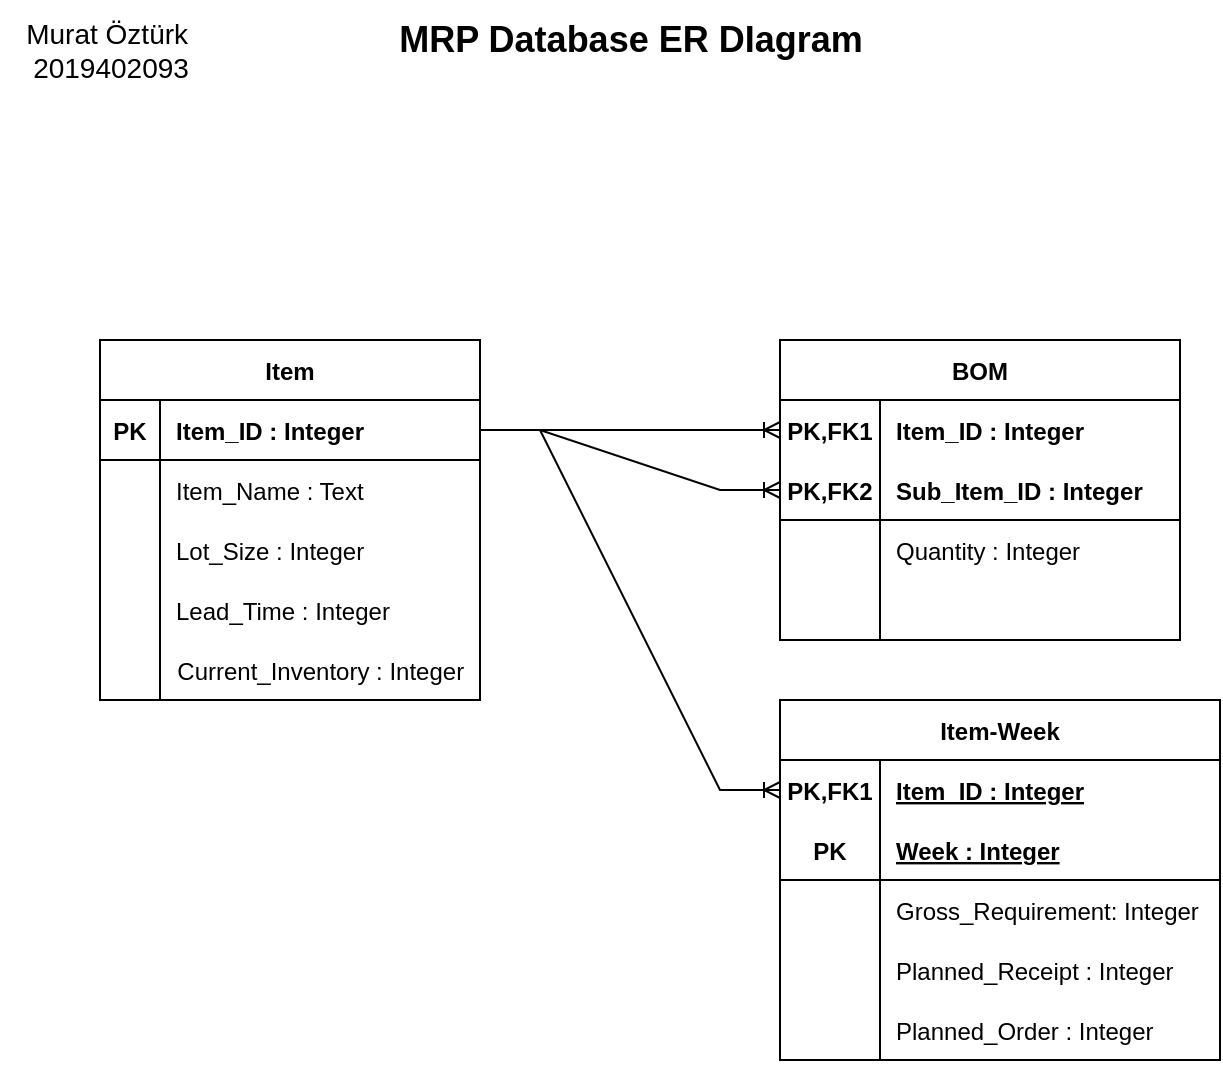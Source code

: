 <mxfile version="20.6.1" type="device"><diagram id="Ot-Yhk0imzYS_dSPCnLP" name="Page-1"><mxGraphModel dx="1185" dy="635" grid="1" gridSize="10" guides="1" tooltips="1" connect="1" arrows="1" fold="1" page="1" pageScale="1" pageWidth="850" pageHeight="1100" math="0" shadow="0"><root><mxCell id="0"/><mxCell id="1" parent="0"/><mxCell id="mXcN4p9EK9w7evMklD2g-21" value="" style="edgeStyle=entityRelationEdgeStyle;fontSize=12;html=1;endArrow=ERoneToMany;rounded=0;entryX=0;entryY=0.5;entryDx=0;entryDy=0;exitX=1;exitY=0.5;exitDx=0;exitDy=0;" parent="1" source="0SvVnxQ6VwwQdgbAVNyG-2" target="KLITjvP3yJLZnRw0OIEA-17" edge="1"><mxGeometry width="100" height="100" relative="1" as="geometry"><mxPoint x="350" y="275" as="sourcePoint"/><mxPoint x="530" y="340" as="targetPoint"/></mxGeometry></mxCell><mxCell id="mXcN4p9EK9w7evMklD2g-22" value="" style="edgeStyle=entityRelationEdgeStyle;fontSize=12;html=1;endArrow=ERoneToMany;rounded=0;entryX=0;entryY=0.5;entryDx=0;entryDy=0;exitX=1;exitY=0.5;exitDx=0;exitDy=0;" parent="1" source="0SvVnxQ6VwwQdgbAVNyG-2" target="KLITjvP3yJLZnRw0OIEA-20" edge="1"><mxGeometry width="100" height="100" relative="1" as="geometry"><mxPoint x="330" y="285" as="sourcePoint"/><mxPoint x="490" y="285" as="targetPoint"/></mxGeometry></mxCell><mxCell id="mXcN4p9EK9w7evMklD2g-23" value="" style="edgeStyle=entityRelationEdgeStyle;fontSize=12;html=1;endArrow=ERoneToMany;rounded=0;exitX=1;exitY=0.5;exitDx=0;exitDy=0;entryX=0;entryY=0.5;entryDx=0;entryDy=0;" parent="1" source="0SvVnxQ6VwwQdgbAVNyG-2" target="KLITjvP3yJLZnRw0OIEA-73" edge="1"><mxGeometry width="100" height="100" relative="1" as="geometry"><mxPoint x="410" y="510" as="sourcePoint"/><mxPoint x="510" y="410" as="targetPoint"/></mxGeometry></mxCell><mxCell id="mXcN4p9EK9w7evMklD2g-25" value="Murat Öztürk&amp;nbsp;&lt;br style=&quot;font-size: 14px;&quot;&gt;2019402093" style="text;html=1;align=center;verticalAlign=middle;resizable=0;points=[];autosize=1;strokeColor=none;fillColor=none;fontSize=14;" parent="1" vertex="1"><mxGeometry x="90" y="60" width="110" height="50" as="geometry"/></mxCell><mxCell id="mXcN4p9EK9w7evMklD2g-26" value="MRP Database ER DIagram" style="text;html=1;align=center;verticalAlign=middle;resizable=0;points=[];autosize=1;strokeColor=none;fillColor=none;fontSize=18;fontStyle=1" parent="1" vertex="1"><mxGeometry x="275" y="60" width="260" height="40" as="geometry"/></mxCell><mxCell id="KLITjvP3yJLZnRw0OIEA-16" value="BOM" style="shape=table;startSize=30;container=1;collapsible=1;childLayout=tableLayout;fixedRows=1;rowLines=0;fontStyle=1;align=center;resizeLast=1;" vertex="1" parent="1"><mxGeometry x="480" y="230" width="200" height="150" as="geometry"/></mxCell><mxCell id="KLITjvP3yJLZnRw0OIEA-17" value="" style="shape=tableRow;horizontal=0;startSize=0;swimlaneHead=0;swimlaneBody=0;fillColor=none;collapsible=0;dropTarget=0;points=[[0,0.5],[1,0.5]];portConstraint=eastwest;top=0;left=0;right=0;bottom=0;" vertex="1" parent="KLITjvP3yJLZnRw0OIEA-16"><mxGeometry y="30" width="200" height="30" as="geometry"/></mxCell><mxCell id="KLITjvP3yJLZnRw0OIEA-18" value="PK,FK1" style="shape=partialRectangle;connectable=0;fillColor=none;top=0;left=0;bottom=0;right=0;fontStyle=1;overflow=hidden;" vertex="1" parent="KLITjvP3yJLZnRw0OIEA-17"><mxGeometry width="50" height="30" as="geometry"><mxRectangle width="50" height="30" as="alternateBounds"/></mxGeometry></mxCell><mxCell id="KLITjvP3yJLZnRw0OIEA-19" value="Item_ID : Integer" style="shape=partialRectangle;connectable=0;fillColor=none;top=0;left=0;bottom=0;right=0;align=left;spacingLeft=6;fontStyle=1;overflow=hidden;" vertex="1" parent="KLITjvP3yJLZnRw0OIEA-17"><mxGeometry x="50" width="150" height="30" as="geometry"><mxRectangle width="150" height="30" as="alternateBounds"/></mxGeometry></mxCell><mxCell id="KLITjvP3yJLZnRw0OIEA-20" value="" style="shape=tableRow;horizontal=0;startSize=0;swimlaneHead=0;swimlaneBody=0;fillColor=none;collapsible=0;dropTarget=0;points=[[0,0.5],[1,0.5]];portConstraint=eastwest;top=0;left=0;right=0;bottom=1;" vertex="1" parent="KLITjvP3yJLZnRw0OIEA-16"><mxGeometry y="60" width="200" height="30" as="geometry"/></mxCell><mxCell id="KLITjvP3yJLZnRw0OIEA-21" value="PK,FK2" style="shape=partialRectangle;connectable=0;fillColor=none;top=0;left=0;bottom=0;right=0;fontStyle=1;overflow=hidden;" vertex="1" parent="KLITjvP3yJLZnRw0OIEA-20"><mxGeometry width="50" height="30" as="geometry"><mxRectangle width="50" height="30" as="alternateBounds"/></mxGeometry></mxCell><mxCell id="KLITjvP3yJLZnRw0OIEA-22" value="Sub_Item_ID : Integer" style="shape=partialRectangle;connectable=0;fillColor=none;top=0;left=0;bottom=0;right=0;align=left;spacingLeft=6;fontStyle=1;overflow=hidden;" vertex="1" parent="KLITjvP3yJLZnRw0OIEA-20"><mxGeometry x="50" width="150" height="30" as="geometry"><mxRectangle width="150" height="30" as="alternateBounds"/></mxGeometry></mxCell><mxCell id="KLITjvP3yJLZnRw0OIEA-23" value="" style="shape=tableRow;horizontal=0;startSize=0;swimlaneHead=0;swimlaneBody=0;fillColor=none;collapsible=0;dropTarget=0;points=[[0,0.5],[1,0.5]];portConstraint=eastwest;top=0;left=0;right=0;bottom=0;" vertex="1" parent="KLITjvP3yJLZnRw0OIEA-16"><mxGeometry y="90" width="200" height="30" as="geometry"/></mxCell><mxCell id="KLITjvP3yJLZnRw0OIEA-24" value="" style="shape=partialRectangle;connectable=0;fillColor=none;top=0;left=0;bottom=0;right=0;editable=1;overflow=hidden;" vertex="1" parent="KLITjvP3yJLZnRw0OIEA-23"><mxGeometry width="50" height="30" as="geometry"><mxRectangle width="50" height="30" as="alternateBounds"/></mxGeometry></mxCell><mxCell id="KLITjvP3yJLZnRw0OIEA-25" value="Quantity : Integer" style="shape=partialRectangle;connectable=0;fillColor=none;top=0;left=0;bottom=0;right=0;align=left;spacingLeft=6;overflow=hidden;" vertex="1" parent="KLITjvP3yJLZnRw0OIEA-23"><mxGeometry x="50" width="150" height="30" as="geometry"><mxRectangle width="150" height="30" as="alternateBounds"/></mxGeometry></mxCell><mxCell id="KLITjvP3yJLZnRw0OIEA-26" value="" style="shape=tableRow;horizontal=0;startSize=0;swimlaneHead=0;swimlaneBody=0;fillColor=none;collapsible=0;dropTarget=0;points=[[0,0.5],[1,0.5]];portConstraint=eastwest;top=0;left=0;right=0;bottom=0;" vertex="1" parent="KLITjvP3yJLZnRw0OIEA-16"><mxGeometry y="120" width="200" height="30" as="geometry"/></mxCell><mxCell id="KLITjvP3yJLZnRw0OIEA-27" value="" style="shape=partialRectangle;connectable=0;fillColor=none;top=0;left=0;bottom=0;right=0;editable=1;overflow=hidden;" vertex="1" parent="KLITjvP3yJLZnRw0OIEA-26"><mxGeometry width="50" height="30" as="geometry"><mxRectangle width="50" height="30" as="alternateBounds"/></mxGeometry></mxCell><mxCell id="KLITjvP3yJLZnRw0OIEA-28" value="" style="shape=partialRectangle;connectable=0;fillColor=none;top=0;left=0;bottom=0;right=0;align=left;spacingLeft=6;overflow=hidden;" vertex="1" parent="KLITjvP3yJLZnRw0OIEA-26"><mxGeometry x="50" width="150" height="30" as="geometry"><mxRectangle width="150" height="30" as="alternateBounds"/></mxGeometry></mxCell><mxCell id="KLITjvP3yJLZnRw0OIEA-31" value="" style="group" vertex="1" connectable="0" parent="1"><mxGeometry x="140" y="230" width="190" height="180" as="geometry"/></mxCell><mxCell id="KLITjvP3yJLZnRw0OIEA-34" value="" style="group" vertex="1" connectable="0" parent="KLITjvP3yJLZnRw0OIEA-31"><mxGeometry width="190" height="180" as="geometry"/></mxCell><mxCell id="0SvVnxQ6VwwQdgbAVNyG-1" value="Item" style="shape=table;startSize=30;container=1;collapsible=1;childLayout=tableLayout;fixedRows=1;rowLines=0;fontStyle=1;align=center;resizeLast=1;movable=1;resizable=1;rotatable=1;deletable=1;editable=1;connectable=1;" parent="KLITjvP3yJLZnRw0OIEA-34" vertex="1"><mxGeometry width="190" height="180" as="geometry"><mxRectangle x="140" y="440" width="70" height="30" as="alternateBounds"/></mxGeometry></mxCell><mxCell id="0SvVnxQ6VwwQdgbAVNyG-2" value="" style="shape=tableRow;horizontal=0;startSize=0;swimlaneHead=0;swimlaneBody=0;fillColor=none;collapsible=0;dropTarget=0;points=[[0,0.5],[1,0.5]];portConstraint=eastwest;top=0;left=0;right=0;bottom=1;" parent="0SvVnxQ6VwwQdgbAVNyG-1" vertex="1"><mxGeometry y="30" width="190" height="30" as="geometry"/></mxCell><mxCell id="0SvVnxQ6VwwQdgbAVNyG-3" value="PK" style="shape=partialRectangle;connectable=0;fillColor=none;top=0;left=0;bottom=0;right=0;fontStyle=1;overflow=hidden;" parent="0SvVnxQ6VwwQdgbAVNyG-2" vertex="1"><mxGeometry width="30" height="30" as="geometry"><mxRectangle width="30" height="30" as="alternateBounds"/></mxGeometry></mxCell><mxCell id="0SvVnxQ6VwwQdgbAVNyG-4" value="Item_ID : Integer" style="shape=partialRectangle;connectable=0;fillColor=none;top=0;left=0;bottom=0;right=0;align=left;spacingLeft=6;fontStyle=1;overflow=hidden;" parent="0SvVnxQ6VwwQdgbAVNyG-2" vertex="1"><mxGeometry x="30" width="160" height="30" as="geometry"><mxRectangle width="160" height="30" as="alternateBounds"/></mxGeometry></mxCell><mxCell id="0SvVnxQ6VwwQdgbAVNyG-5" value="" style="shape=tableRow;horizontal=0;startSize=0;swimlaneHead=0;swimlaneBody=0;fillColor=none;collapsible=0;dropTarget=0;points=[[0,0.5],[1,0.5]];portConstraint=eastwest;top=0;left=0;right=0;bottom=0;" parent="0SvVnxQ6VwwQdgbAVNyG-1" vertex="1"><mxGeometry y="60" width="190" height="30" as="geometry"/></mxCell><mxCell id="0SvVnxQ6VwwQdgbAVNyG-6" value="" style="shape=partialRectangle;connectable=0;fillColor=none;top=0;left=0;bottom=0;right=0;editable=1;overflow=hidden;" parent="0SvVnxQ6VwwQdgbAVNyG-5" vertex="1"><mxGeometry width="30" height="30" as="geometry"><mxRectangle width="30" height="30" as="alternateBounds"/></mxGeometry></mxCell><mxCell id="0SvVnxQ6VwwQdgbAVNyG-7" value="Item_Name : Text" style="shape=partialRectangle;connectable=0;fillColor=none;top=0;left=0;bottom=0;right=0;align=left;spacingLeft=6;overflow=hidden;" parent="0SvVnxQ6VwwQdgbAVNyG-5" vertex="1"><mxGeometry x="30" width="160" height="30" as="geometry"><mxRectangle width="160" height="30" as="alternateBounds"/></mxGeometry></mxCell><mxCell id="0SvVnxQ6VwwQdgbAVNyG-8" value="" style="shape=tableRow;horizontal=0;startSize=0;swimlaneHead=0;swimlaneBody=0;fillColor=none;collapsible=0;dropTarget=0;points=[[0,0.5],[1,0.5]];portConstraint=eastwest;top=0;left=0;right=0;bottom=0;" parent="0SvVnxQ6VwwQdgbAVNyG-1" vertex="1"><mxGeometry y="90" width="190" height="30" as="geometry"/></mxCell><mxCell id="0SvVnxQ6VwwQdgbAVNyG-9" value="" style="shape=partialRectangle;connectable=0;fillColor=none;top=0;left=0;bottom=0;right=0;editable=1;overflow=hidden;" parent="0SvVnxQ6VwwQdgbAVNyG-8" vertex="1"><mxGeometry width="30" height="30" as="geometry"><mxRectangle width="30" height="30" as="alternateBounds"/></mxGeometry></mxCell><mxCell id="0SvVnxQ6VwwQdgbAVNyG-10" value="Lot_Size : Integer" style="shape=partialRectangle;connectable=0;fillColor=none;top=0;left=0;bottom=0;right=0;align=left;spacingLeft=6;overflow=hidden;" parent="0SvVnxQ6VwwQdgbAVNyG-8" vertex="1"><mxGeometry x="30" width="160" height="30" as="geometry"><mxRectangle width="160" height="30" as="alternateBounds"/></mxGeometry></mxCell><mxCell id="0SvVnxQ6VwwQdgbAVNyG-11" value="" style="shape=tableRow;horizontal=0;startSize=0;swimlaneHead=0;swimlaneBody=0;fillColor=none;collapsible=0;dropTarget=0;points=[[0,0.5],[1,0.5]];portConstraint=eastwest;top=0;left=0;right=0;bottom=0;" parent="0SvVnxQ6VwwQdgbAVNyG-1" vertex="1"><mxGeometry y="120" width="190" height="30" as="geometry"/></mxCell><mxCell id="0SvVnxQ6VwwQdgbAVNyG-12" value="" style="shape=partialRectangle;connectable=0;fillColor=none;top=0;left=0;bottom=0;right=0;editable=1;overflow=hidden;" parent="0SvVnxQ6VwwQdgbAVNyG-11" vertex="1"><mxGeometry width="30" height="30" as="geometry"><mxRectangle width="30" height="30" as="alternateBounds"/></mxGeometry></mxCell><mxCell id="0SvVnxQ6VwwQdgbAVNyG-13" value="Lead_Time : Integer" style="shape=partialRectangle;connectable=0;fillColor=none;top=0;left=0;bottom=0;right=0;align=left;spacingLeft=6;overflow=hidden;" parent="0SvVnxQ6VwwQdgbAVNyG-11" vertex="1"><mxGeometry x="30" width="160" height="30" as="geometry"><mxRectangle width="160" height="30" as="alternateBounds"/></mxGeometry></mxCell><mxCell id="KLITjvP3yJLZnRw0OIEA-33" value="" style="endArrow=none;html=1;rounded=0;" edge="1" parent="KLITjvP3yJLZnRw0OIEA-34"><mxGeometry width="50" height="50" relative="1" as="geometry"><mxPoint x="30" y="180" as="sourcePoint"/><mxPoint x="30" y="150" as="targetPoint"/></mxGeometry></mxCell><mxCell id="KLITjvP3yJLZnRw0OIEA-1" value="Current_Inventory : Integer" style="shape=partialRectangle;connectable=1;fillColor=none;top=0;left=0;bottom=0;right=0;align=left;spacingLeft=6;overflow=hidden;movable=1;resizable=1;rotatable=1;deletable=1;editable=1;" vertex="1" parent="KLITjvP3yJLZnRw0OIEA-34"><mxGeometry x="30.667" y="150" width="158.333" height="30" as="geometry"><mxRectangle width="150" height="30" as="alternateBounds"/></mxGeometry></mxCell><mxCell id="KLITjvP3yJLZnRw0OIEA-86" value="" style="group" vertex="1" connectable="0" parent="1"><mxGeometry x="480" y="410" width="220" height="180" as="geometry"/></mxCell><mxCell id="KLITjvP3yJLZnRw0OIEA-72" value="Item-Week" style="shape=table;startSize=30;container=1;collapsible=1;childLayout=tableLayout;fixedRows=1;rowLines=0;fontStyle=1;align=center;resizeLast=1;" vertex="1" parent="KLITjvP3yJLZnRw0OIEA-86"><mxGeometry width="220" height="180" as="geometry"/></mxCell><mxCell id="KLITjvP3yJLZnRw0OIEA-73" value="" style="shape=tableRow;horizontal=0;startSize=0;swimlaneHead=0;swimlaneBody=0;fillColor=none;collapsible=0;dropTarget=0;points=[[0,0.5],[1,0.5]];portConstraint=eastwest;top=0;left=0;right=0;bottom=0;" vertex="1" parent="KLITjvP3yJLZnRw0OIEA-72"><mxGeometry y="30" width="220" height="30" as="geometry"/></mxCell><mxCell id="KLITjvP3yJLZnRw0OIEA-74" value="PK,FK1" style="shape=partialRectangle;connectable=0;fillColor=none;top=0;left=0;bottom=0;right=0;fontStyle=1;overflow=hidden;" vertex="1" parent="KLITjvP3yJLZnRw0OIEA-73"><mxGeometry width="50.0" height="30" as="geometry"><mxRectangle width="50.0" height="30" as="alternateBounds"/></mxGeometry></mxCell><mxCell id="KLITjvP3yJLZnRw0OIEA-75" value="Item_ID : Integer" style="shape=partialRectangle;connectable=0;fillColor=none;top=0;left=0;bottom=0;right=0;align=left;spacingLeft=6;fontStyle=5;overflow=hidden;" vertex="1" parent="KLITjvP3yJLZnRw0OIEA-73"><mxGeometry x="50.0" width="170.0" height="30" as="geometry"><mxRectangle width="170.0" height="30" as="alternateBounds"/></mxGeometry></mxCell><mxCell id="KLITjvP3yJLZnRw0OIEA-76" value="" style="shape=tableRow;horizontal=0;startSize=0;swimlaneHead=0;swimlaneBody=0;fillColor=none;collapsible=0;dropTarget=0;points=[[0,0.5],[1,0.5]];portConstraint=eastwest;top=0;left=0;right=0;bottom=1;" vertex="1" parent="KLITjvP3yJLZnRw0OIEA-72"><mxGeometry y="60" width="220" height="30" as="geometry"/></mxCell><mxCell id="KLITjvP3yJLZnRw0OIEA-77" value="PK" style="shape=partialRectangle;connectable=0;fillColor=none;top=0;left=0;bottom=0;right=0;fontStyle=1;overflow=hidden;" vertex="1" parent="KLITjvP3yJLZnRw0OIEA-76"><mxGeometry width="50.0" height="30" as="geometry"><mxRectangle width="50.0" height="30" as="alternateBounds"/></mxGeometry></mxCell><mxCell id="KLITjvP3yJLZnRw0OIEA-78" value="Week : Integer" style="shape=partialRectangle;connectable=0;fillColor=none;top=0;left=0;bottom=0;right=0;align=left;spacingLeft=6;fontStyle=5;overflow=hidden;" vertex="1" parent="KLITjvP3yJLZnRw0OIEA-76"><mxGeometry x="50.0" width="170.0" height="30" as="geometry"><mxRectangle width="170.0" height="30" as="alternateBounds"/></mxGeometry></mxCell><mxCell id="KLITjvP3yJLZnRw0OIEA-79" value="" style="shape=tableRow;horizontal=0;startSize=0;swimlaneHead=0;swimlaneBody=0;fillColor=none;collapsible=0;dropTarget=0;points=[[0,0.5],[1,0.5]];portConstraint=eastwest;top=0;left=0;right=0;bottom=0;" vertex="1" parent="KLITjvP3yJLZnRw0OIEA-72"><mxGeometry y="90" width="220" height="30" as="geometry"/></mxCell><mxCell id="KLITjvP3yJLZnRw0OIEA-80" value="" style="shape=partialRectangle;connectable=0;fillColor=none;top=0;left=0;bottom=0;right=0;editable=1;overflow=hidden;" vertex="1" parent="KLITjvP3yJLZnRw0OIEA-79"><mxGeometry width="50.0" height="30" as="geometry"><mxRectangle width="50.0" height="30" as="alternateBounds"/></mxGeometry></mxCell><mxCell id="KLITjvP3yJLZnRw0OIEA-81" value="Gross_Requirement: Integer" style="shape=partialRectangle;connectable=0;fillColor=none;top=0;left=0;bottom=0;right=0;align=left;spacingLeft=6;overflow=hidden;" vertex="1" parent="KLITjvP3yJLZnRw0OIEA-79"><mxGeometry x="50.0" width="170.0" height="30" as="geometry"><mxRectangle width="170.0" height="30" as="alternateBounds"/></mxGeometry></mxCell><mxCell id="KLITjvP3yJLZnRw0OIEA-82" value="" style="shape=tableRow;horizontal=0;startSize=0;swimlaneHead=0;swimlaneBody=0;fillColor=none;collapsible=0;dropTarget=0;points=[[0,0.5],[1,0.5]];portConstraint=eastwest;top=0;left=0;right=0;bottom=0;" vertex="1" parent="KLITjvP3yJLZnRw0OIEA-72"><mxGeometry y="120" width="220" height="30" as="geometry"/></mxCell><mxCell id="KLITjvP3yJLZnRw0OIEA-83" value="" style="shape=partialRectangle;connectable=0;fillColor=none;top=0;left=0;bottom=0;right=0;editable=1;overflow=hidden;" vertex="1" parent="KLITjvP3yJLZnRw0OIEA-82"><mxGeometry width="50.0" height="30" as="geometry"><mxRectangle width="50.0" height="30" as="alternateBounds"/></mxGeometry></mxCell><mxCell id="KLITjvP3yJLZnRw0OIEA-84" value="Planned_Receipt : Integer" style="shape=partialRectangle;connectable=0;fillColor=none;top=0;left=0;bottom=0;right=0;align=left;spacingLeft=6;overflow=hidden;" vertex="1" parent="KLITjvP3yJLZnRw0OIEA-82"><mxGeometry x="50.0" width="170.0" height="30" as="geometry"><mxRectangle width="170.0" height="30" as="alternateBounds"/></mxGeometry></mxCell><mxCell id="KLITjvP3yJLZnRw0OIEA-85" value="" style="endArrow=none;html=1;rounded=0;" edge="1" parent="KLITjvP3yJLZnRw0OIEA-86"><mxGeometry width="50" height="50" relative="1" as="geometry"><mxPoint x="50" y="180" as="sourcePoint"/><mxPoint x="50" y="140" as="targetPoint"/></mxGeometry></mxCell><mxCell id="KLITjvP3yJLZnRw0OIEA-87" value="Planned_Order : Integer" style="shape=partialRectangle;connectable=0;fillColor=none;top=0;left=0;bottom=0;right=0;align=left;spacingLeft=6;overflow=hidden;" vertex="1" parent="KLITjvP3yJLZnRw0OIEA-86"><mxGeometry x="50.0" y="150" width="170.0" height="30" as="geometry"><mxRectangle width="170.0" height="30" as="alternateBounds"/></mxGeometry></mxCell></root></mxGraphModel></diagram></mxfile>
